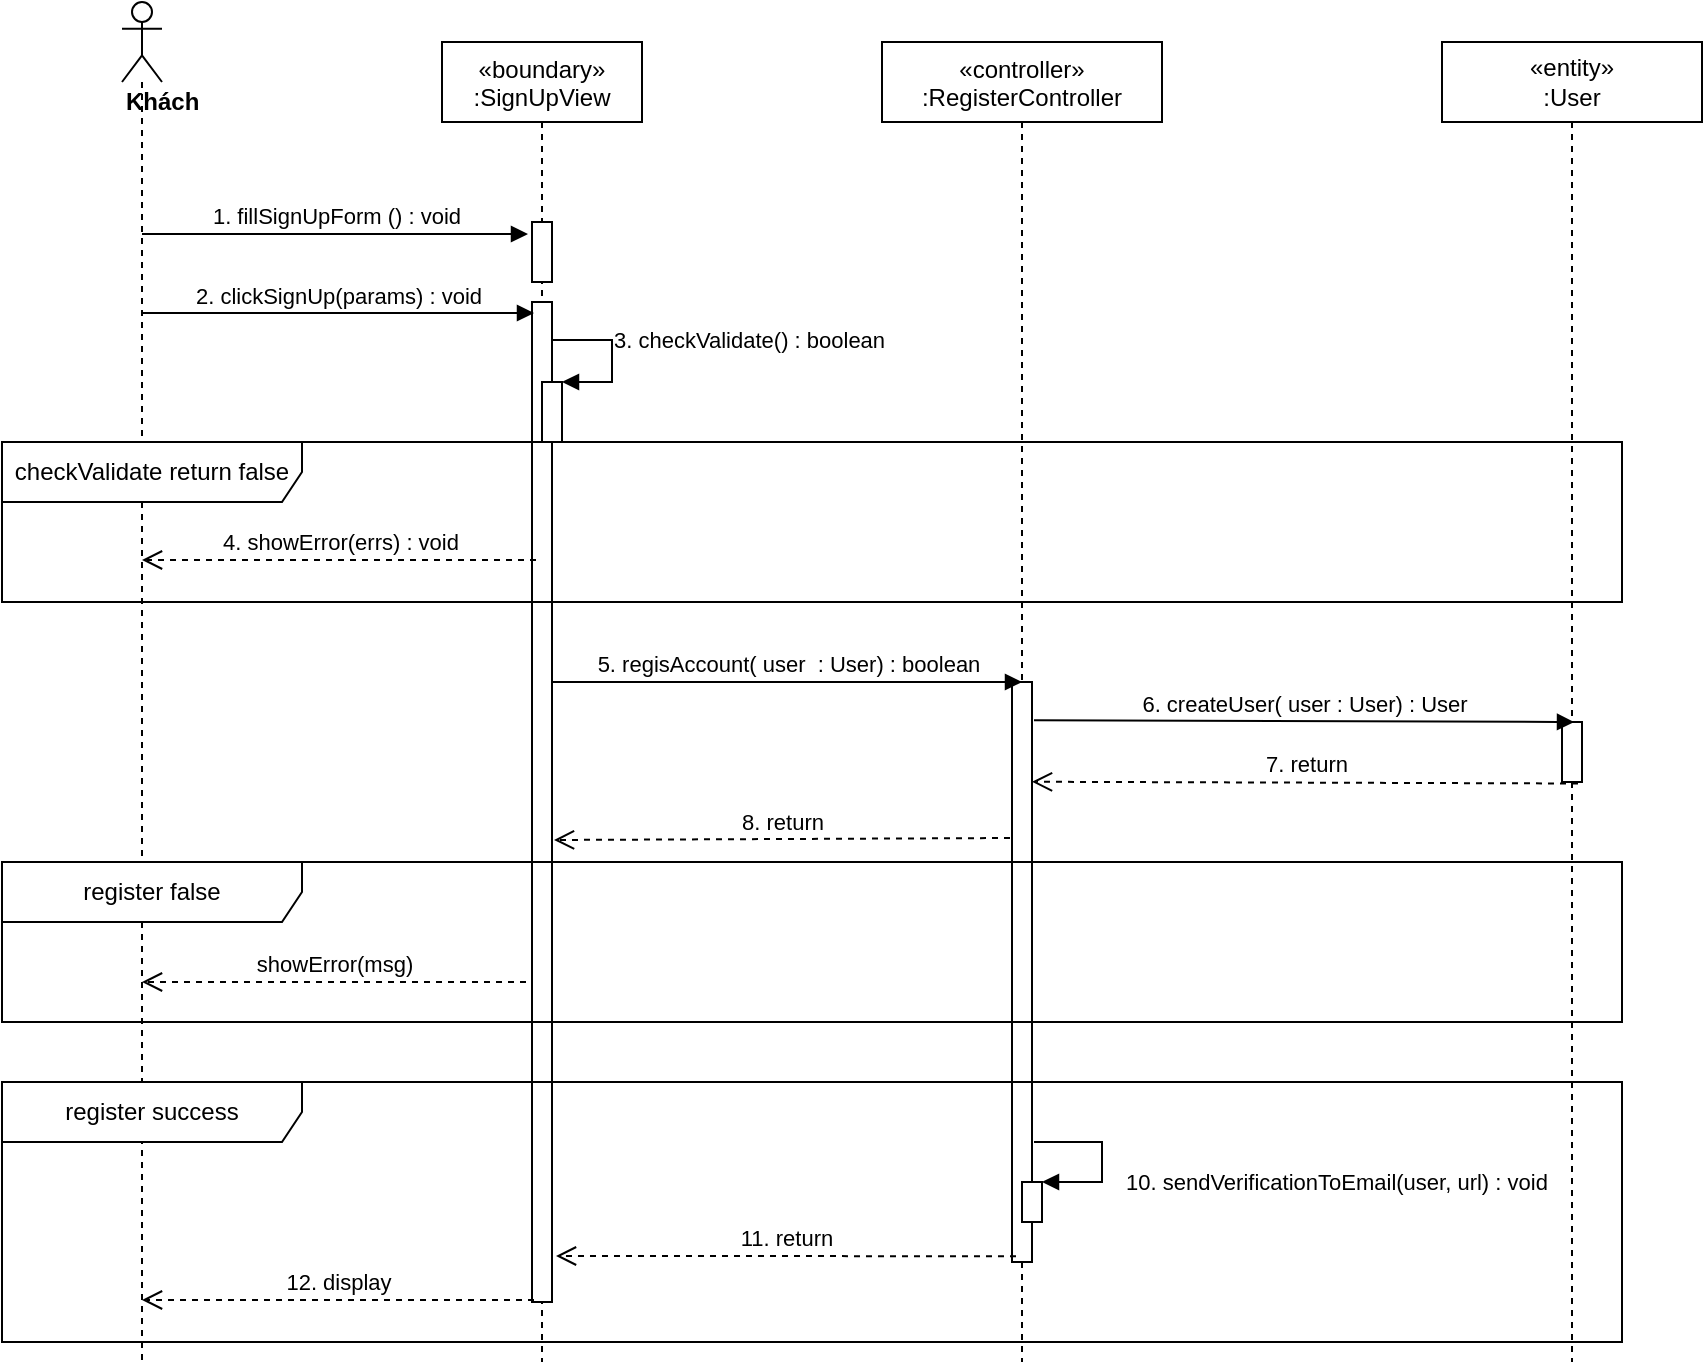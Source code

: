 <mxfile version="14.7.6" type="device"><diagram id="kgpKYQtTHZ0yAKxKKP6v" name="Page-1"><mxGraphModel dx="868" dy="482" grid="1" gridSize="10" guides="1" tooltips="1" connect="1" arrows="1" fold="1" page="1" pageScale="1" pageWidth="850" pageHeight="1100" math="0" shadow="0"><root><mxCell id="0"/><mxCell id="1" parent="0"/><mxCell id="w3L3HHCOdYrH_aVEu7_M-1" value="«boundary»&#10;:SignUpView" style="shape=umlLifeline;perimeter=lifelinePerimeter;container=1;collapsible=0;recursiveResize=0;rounded=0;shadow=0;strokeWidth=1;" parent="1" vertex="1"><mxGeometry x="240" y="80" width="100" height="660" as="geometry"/></mxCell><mxCell id="w3L3HHCOdYrH_aVEu7_M-8" value="" style="html=1;points=[];perimeter=orthogonalPerimeter;" parent="w3L3HHCOdYrH_aVEu7_M-1" vertex="1"><mxGeometry x="45" y="130" width="10" height="500" as="geometry"/></mxCell><mxCell id="w3L3HHCOdYrH_aVEu7_M-9" value="«controller»&#10;:RegisterController" style="shape=umlLifeline;perimeter=lifelinePerimeter;container=1;collapsible=0;recursiveResize=0;rounded=0;shadow=0;strokeWidth=1;" parent="1" vertex="1"><mxGeometry x="460" y="80" width="140" height="660" as="geometry"/></mxCell><mxCell id="w3L3HHCOdYrH_aVEu7_M-10" value="" style="points=[];perimeter=orthogonalPerimeter;rounded=0;shadow=0;strokeWidth=1;" parent="w3L3HHCOdYrH_aVEu7_M-9" vertex="1"><mxGeometry x="65" y="320" width="10" height="290" as="geometry"/></mxCell><mxCell id="w3L3HHCOdYrH_aVEu7_M-11" value="&lt;div&gt;&lt;b&gt;Khách&lt;/b&gt;&lt;/div&gt;" style="shape=umlLifeline;participant=umlActor;perimeter=lifelinePerimeter;whiteSpace=wrap;html=1;container=1;collapsible=0;recursiveResize=0;verticalAlign=top;spacingTop=36;outlineConnect=0;align=left;" parent="1" vertex="1"><mxGeometry x="80" y="60" width="20" height="680" as="geometry"/></mxCell><mxCell id="w3L3HHCOdYrH_aVEu7_M-15" value="1. fillSignUpForm () : void" style="html=1;verticalAlign=bottom;endArrow=block;entryX=-0.2;entryY=0.2;entryDx=0;entryDy=0;entryPerimeter=0;" parent="1" source="w3L3HHCOdYrH_aVEu7_M-11" target="5Lvquat9zMyquCDBEEuA-5" edge="1"><mxGeometry width="80" relative="1" as="geometry"><mxPoint x="380" y="220" as="sourcePoint"/><mxPoint x="270" y="160" as="targetPoint"/></mxGeometry></mxCell><mxCell id="w3L3HHCOdYrH_aVEu7_M-16" value="2. clickSignUp(params) : void" style="html=1;verticalAlign=bottom;endArrow=block;entryX=0.1;entryY=0.011;entryDx=0;entryDy=0;entryPerimeter=0;" parent="1" source="w3L3HHCOdYrH_aVEu7_M-11" target="w3L3HHCOdYrH_aVEu7_M-8" edge="1"><mxGeometry width="80" relative="1" as="geometry"><mxPoint x="380" y="320" as="sourcePoint"/><mxPoint x="260" y="350" as="targetPoint"/></mxGeometry></mxCell><mxCell id="w3L3HHCOdYrH_aVEu7_M-17" value="5. regisAccount( user&amp;nbsp; : User) : boolean" style="html=1;verticalAlign=bottom;endArrow=block;entryX=0.5;entryY=0;entryDx=0;entryDy=0;entryPerimeter=0;startArrow=none;" parent="1" target="w3L3HHCOdYrH_aVEu7_M-10" edge="1"><mxGeometry width="80" relative="1" as="geometry"><mxPoint x="295" y="400" as="sourcePoint"/><mxPoint x="460" y="320" as="targetPoint"/></mxGeometry></mxCell><mxCell id="w3L3HHCOdYrH_aVEu7_M-18" value="&lt;span&gt;«entity»&lt;br&gt;&lt;/span&gt;:User" style="shape=umlLifeline;perimeter=lifelinePerimeter;whiteSpace=wrap;html=1;container=1;collapsible=0;recursiveResize=0;outlineConnect=0;" parent="1" vertex="1"><mxGeometry x="740" y="80" width="130" height="660" as="geometry"/></mxCell><mxCell id="w3L3HHCOdYrH_aVEu7_M-19" value="" style="points=[];perimeter=orthogonalPerimeter;rounded=0;shadow=0;strokeWidth=1;" parent="w3L3HHCOdYrH_aVEu7_M-18" vertex="1"><mxGeometry x="60" y="340" width="10" height="30" as="geometry"/></mxCell><mxCell id="w3L3HHCOdYrH_aVEu7_M-28" value="6. createUser( user : User) : User" style="html=1;verticalAlign=bottom;endArrow=block;entryX=0.6;entryY=0;entryDx=0;entryDy=0;entryPerimeter=0;exitX=1.1;exitY=0.066;exitDx=0;exitDy=0;exitPerimeter=0;" parent="1" source="w3L3HHCOdYrH_aVEu7_M-10" target="w3L3HHCOdYrH_aVEu7_M-19" edge="1"><mxGeometry width="80" relative="1" as="geometry"><mxPoint x="540" y="420" as="sourcePoint"/><mxPoint x="830" y="420" as="targetPoint"/></mxGeometry></mxCell><mxCell id="w3L3HHCOdYrH_aVEu7_M-29" value="7. return" style="html=1;verticalAlign=bottom;endArrow=open;dashed=1;endSize=8;exitX=0.8;exitY=1.025;exitDx=0;exitDy=0;exitPerimeter=0;entryX=1;entryY=0.172;entryDx=0;entryDy=0;entryPerimeter=0;" parent="1" source="w3L3HHCOdYrH_aVEu7_M-19" target="w3L3HHCOdYrH_aVEu7_M-10" edge="1"><mxGeometry relative="1" as="geometry"><mxPoint x="830" y="420" as="sourcePoint"/><mxPoint x="540" y="451" as="targetPoint"/></mxGeometry></mxCell><mxCell id="w3L3HHCOdYrH_aVEu7_M-26" value="" style="html=1;points=[];perimeter=orthogonalPerimeter;" parent="1" vertex="1"><mxGeometry x="530" y="650" width="10" height="20" as="geometry"/></mxCell><mxCell id="w3L3HHCOdYrH_aVEu7_M-27" value="10. sendVerificationToEmail(user, url) : void" style="edgeStyle=orthogonalEdgeStyle;html=1;align=left;spacingLeft=2;endArrow=block;rounded=0;entryX=1;entryY=0;" parent="1" target="w3L3HHCOdYrH_aVEu7_M-26" edge="1"><mxGeometry x="0.368" y="-10" relative="1" as="geometry"><mxPoint x="540" y="630" as="sourcePoint"/><Array as="points"><mxPoint x="536" y="630"/><mxPoint x="570" y="630"/><mxPoint x="570" y="650"/></Array><mxPoint x="10" y="10" as="offset"/></mxGeometry></mxCell><mxCell id="5Lvquat9zMyquCDBEEuA-2" value="4. showError(errs) : void" style="html=1;verticalAlign=bottom;endArrow=open;dashed=1;endSize=8;exitX=0.2;exitY=0.258;exitDx=0;exitDy=0;exitPerimeter=0;" parent="1" source="w3L3HHCOdYrH_aVEu7_M-8" target="w3L3HHCOdYrH_aVEu7_M-11" edge="1"><mxGeometry relative="1" as="geometry"><mxPoint x="250" y="245" as="sourcePoint"/><mxPoint x="520" y="300" as="targetPoint"/></mxGeometry></mxCell><mxCell id="5Lvquat9zMyquCDBEEuA-3" value="" style="html=1;points=[];perimeter=orthogonalPerimeter;" parent="1" vertex="1"><mxGeometry x="290" y="250" width="10" height="30" as="geometry"/></mxCell><mxCell id="5Lvquat9zMyquCDBEEuA-4" value="3. checkValidate() : boolean" style="edgeStyle=orthogonalEdgeStyle;html=1;align=left;spacingLeft=2;endArrow=block;rounded=0;entryX=1;entryY=0;exitX=1;exitY=0.051;exitDx=0;exitDy=0;exitPerimeter=0;" parent="1" source="w3L3HHCOdYrH_aVEu7_M-8" target="5Lvquat9zMyquCDBEEuA-3" edge="1"><mxGeometry x="-0.2" relative="1" as="geometry"><mxPoint x="295" y="180" as="sourcePoint"/><Array as="points"><mxPoint x="325" y="229"/><mxPoint x="325" y="250"/></Array><mxPoint as="offset"/></mxGeometry></mxCell><mxCell id="5Lvquat9zMyquCDBEEuA-5" value="" style="html=1;points=[];perimeter=orthogonalPerimeter;" parent="1" vertex="1"><mxGeometry x="285" y="170" width="10" height="30" as="geometry"/></mxCell><mxCell id="5Lvquat9zMyquCDBEEuA-1" value="checkValidate return false" style="shape=umlFrame;whiteSpace=wrap;html=1;width=150;height=30;" parent="1" vertex="1"><mxGeometry x="20" y="280" width="810" height="80" as="geometry"/></mxCell><mxCell id="5Lvquat9zMyquCDBEEuA-8" value="register false" style="shape=umlFrame;whiteSpace=wrap;html=1;width=150;height=30;" parent="1" vertex="1"><mxGeometry x="20" y="490" width="810" height="80" as="geometry"/></mxCell><mxCell id="5Lvquat9zMyquCDBEEuA-9" value="showError(msg)" style="html=1;verticalAlign=bottom;endArrow=open;dashed=1;endSize=8;exitX=-0.3;exitY=0.68;exitDx=0;exitDy=0;exitPerimeter=0;" parent="1" source="w3L3HHCOdYrH_aVEu7_M-8" target="w3L3HHCOdYrH_aVEu7_M-11" edge="1"><mxGeometry relative="1" as="geometry"><mxPoint x="250" y="500" as="sourcePoint"/><mxPoint x="520" y="500" as="targetPoint"/></mxGeometry></mxCell><mxCell id="5Lvquat9zMyquCDBEEuA-10" value="8. return" style="html=1;verticalAlign=bottom;endArrow=open;dashed=1;endSize=8;entryX=1.1;entryY=0.538;entryDx=0;entryDy=0;entryPerimeter=0;exitX=-0.1;exitY=0.269;exitDx=0;exitDy=0;exitPerimeter=0;" parent="1" source="w3L3HHCOdYrH_aVEu7_M-10" target="w3L3HHCOdYrH_aVEu7_M-8" edge="1"><mxGeometry relative="1" as="geometry"><mxPoint x="600" y="500" as="sourcePoint"/><mxPoint x="520" y="500" as="targetPoint"/><mxPoint as="offset"/></mxGeometry></mxCell><mxCell id="5Lvquat9zMyquCDBEEuA-12" value="register success" style="shape=umlFrame;whiteSpace=wrap;html=1;width=150;height=30;" parent="1" vertex="1"><mxGeometry x="20" y="600" width="810" height="130" as="geometry"/></mxCell><mxCell id="5Lvquat9zMyquCDBEEuA-13" value="11. return" style="html=1;verticalAlign=bottom;endArrow=open;dashed=1;endSize=8;entryX=1.2;entryY=0.954;entryDx=0;entryDy=0;entryPerimeter=0;exitX=0.2;exitY=0.99;exitDx=0;exitDy=0;exitPerimeter=0;" parent="1" source="w3L3HHCOdYrH_aVEu7_M-10" target="w3L3HHCOdYrH_aVEu7_M-8" edge="1"><mxGeometry relative="1" as="geometry"><mxPoint x="600" y="700" as="sourcePoint"/><mxPoint x="520" y="700" as="targetPoint"/></mxGeometry></mxCell><mxCell id="5Lvquat9zMyquCDBEEuA-14" value="12. display" style="html=1;verticalAlign=bottom;endArrow=open;dashed=1;endSize=8;exitX=0.1;exitY=0.998;exitDx=0;exitDy=0;exitPerimeter=0;" parent="1" source="w3L3HHCOdYrH_aVEu7_M-8" target="w3L3HHCOdYrH_aVEu7_M-11" edge="1"><mxGeometry relative="1" as="geometry"><mxPoint x="260" y="700" as="sourcePoint"/><mxPoint x="520" y="700" as="targetPoint"/></mxGeometry></mxCell></root></mxGraphModel></diagram></mxfile>